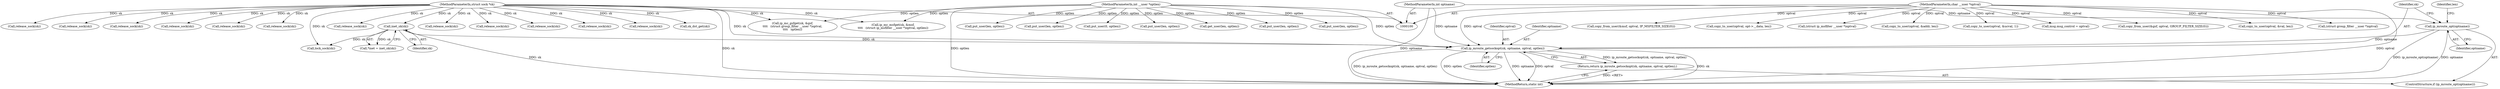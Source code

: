 digraph "0_linux_f6d8bd051c391c1c0458a30b2a7abcd939329259_25@API" {
"1000125" [label="(Call,ip_mroute_getsockopt(sk, optname, optval, optlen))"];
"1000110" [label="(Call,inet_sk(sk))"];
"1000101" [label="(MethodParameterIn,struct sock *sk)"];
"1000122" [label="(Call,ip_mroute_opt(optname))"];
"1000103" [label="(MethodParameterIn,int optname)"];
"1000104" [label="(MethodParameterIn,char __user *optval)"];
"1000105" [label="(MethodParameterIn,int __user *optlen)"];
"1000124" [label="(Return,return ip_mroute_getsockopt(sk, optname, optval, optlen);)"];
"1000436" [label="(Call,release_sock(sk))"];
"1000126" [label="(Identifier,sk)"];
"1000128" [label="(Identifier,optval)"];
"1000633" [label="(Call,release_sock(sk))"];
"1000122" [label="(Call,ip_mroute_opt(optname))"];
"1000681" [label="(Call,put_user(len, optlen))"];
"1000603" [label="(Call,put_user(len, optlen))"];
"1000478" [label="(Call,release_sock(sk))"];
"1000180" [label="(Call,release_sock(sk))"];
"1000628" [label="(Call,release_sock(sk))"];
"1000104" [label="(MethodParameterIn,char __user *optval)"];
"1000111" [label="(Identifier,sk)"];
"1000518" [label="(Call,msg.msg_control = optval)"];
"1000485" [label="(Call,ip_mc_gsfget(sk, &gsf,\n\t\t\t\t   (struct group_filter __user *)optval,\n\t\t\t\t   optlen))"];
"1000698" [label="(MethodReturn,static int)"];
"1000110" [label="(Call,inet_sk(sk))"];
"1000443" [label="(Call,ip_mc_msfget(sk, &msf,\n\t\t\t\t   (struct ip_msfilter __user *)optval, optlen))"];
"1000189" [label="(Call,put_user(0, optlen))"];
"1000471" [label="(Call,copy_from_user(&gsf, optval, GROUP_FILTER_SIZE(0)))"];
"1000688" [label="(Call,copy_to_user(optval, &val, len))"];
"1000101" [label="(MethodParameterIn,struct sock *sk)"];
"1000465" [label="(Call,release_sock(sk))"];
"1000108" [label="(Call,*inet = inet_sk(sk))"];
"1000393" [label="(Call,release_sock(sk))"];
"1000124" [label="(Return,return ip_mroute_getsockopt(sk, optname, optval, optlen);)"];
"1000129" [label="(Identifier,optlen)"];
"1000396" [label="(Call,put_user(len, optlen))"];
"1000341" [label="(Call,sk_dst_get(sk))"];
"1000131" [label="(Call,get_user(len, optlen))"];
"1000489" [label="(Call,(struct group_filter __user *)optval)"];
"1000125" [label="(Call,ip_mroute_getsockopt(sk, optname, optval, optlen))"];
"1000127" [label="(Identifier,optname)"];
"1000103" [label="(MethodParameterIn,int optname)"];
"1000429" [label="(Call,copy_from_user(&msf, optval, IP_MSFILTER_SIZE(0)))"];
"1000423" [label="(Call,release_sock(sk))"];
"1000451" [label="(Call,release_sock(sk))"];
"1000202" [label="(Call,copy_to_user(optval, opt->__data, len))"];
"1000493" [label="(Call,release_sock(sk))"];
"1000195" [label="(Call,put_user(len, optlen))"];
"1000507" [label="(Call,release_sock(sk))"];
"1000132" [label="(Identifier,len)"];
"1000447" [label="(Call,(struct ip_msfilter __user *)optval)"];
"1000105" [label="(MethodParameterIn,int __user *optlen)"];
"1000356" [label="(Call,release_sock(sk))"];
"1000663" [label="(Call,put_user(len, optlen))"];
"1000403" [label="(Call,copy_to_user(optval, &addr, len))"];
"1000670" [label="(Call,copy_to_user(optval, &ucval, 1))"];
"1000121" [label="(ControlStructure,if (ip_mroute_opt(optname)))"];
"1000123" [label="(Identifier,optname)"];
"1000144" [label="(Call,lock_sock(sk))"];
"1000125" -> "1000124"  [label="AST: "];
"1000125" -> "1000129"  [label="CFG: "];
"1000126" -> "1000125"  [label="AST: "];
"1000127" -> "1000125"  [label="AST: "];
"1000128" -> "1000125"  [label="AST: "];
"1000129" -> "1000125"  [label="AST: "];
"1000124" -> "1000125"  [label="CFG: "];
"1000125" -> "1000698"  [label="DDG: sk"];
"1000125" -> "1000698"  [label="DDG: ip_mroute_getsockopt(sk, optname, optval, optlen)"];
"1000125" -> "1000698"  [label="DDG: optlen"];
"1000125" -> "1000698"  [label="DDG: optname"];
"1000125" -> "1000698"  [label="DDG: optval"];
"1000125" -> "1000124"  [label="DDG: ip_mroute_getsockopt(sk, optname, optval, optlen)"];
"1000110" -> "1000125"  [label="DDG: sk"];
"1000101" -> "1000125"  [label="DDG: sk"];
"1000122" -> "1000125"  [label="DDG: optname"];
"1000103" -> "1000125"  [label="DDG: optname"];
"1000104" -> "1000125"  [label="DDG: optval"];
"1000105" -> "1000125"  [label="DDG: optlen"];
"1000110" -> "1000108"  [label="AST: "];
"1000110" -> "1000111"  [label="CFG: "];
"1000111" -> "1000110"  [label="AST: "];
"1000108" -> "1000110"  [label="CFG: "];
"1000110" -> "1000698"  [label="DDG: sk"];
"1000110" -> "1000108"  [label="DDG: sk"];
"1000101" -> "1000110"  [label="DDG: sk"];
"1000110" -> "1000144"  [label="DDG: sk"];
"1000101" -> "1000100"  [label="AST: "];
"1000101" -> "1000698"  [label="DDG: sk"];
"1000101" -> "1000144"  [label="DDG: sk"];
"1000101" -> "1000180"  [label="DDG: sk"];
"1000101" -> "1000341"  [label="DDG: sk"];
"1000101" -> "1000356"  [label="DDG: sk"];
"1000101" -> "1000393"  [label="DDG: sk"];
"1000101" -> "1000423"  [label="DDG: sk"];
"1000101" -> "1000436"  [label="DDG: sk"];
"1000101" -> "1000443"  [label="DDG: sk"];
"1000101" -> "1000451"  [label="DDG: sk"];
"1000101" -> "1000465"  [label="DDG: sk"];
"1000101" -> "1000478"  [label="DDG: sk"];
"1000101" -> "1000485"  [label="DDG: sk"];
"1000101" -> "1000493"  [label="DDG: sk"];
"1000101" -> "1000507"  [label="DDG: sk"];
"1000101" -> "1000628"  [label="DDG: sk"];
"1000101" -> "1000633"  [label="DDG: sk"];
"1000122" -> "1000121"  [label="AST: "];
"1000122" -> "1000123"  [label="CFG: "];
"1000123" -> "1000122"  [label="AST: "];
"1000126" -> "1000122"  [label="CFG: "];
"1000132" -> "1000122"  [label="CFG: "];
"1000122" -> "1000698"  [label="DDG: optname"];
"1000122" -> "1000698"  [label="DDG: ip_mroute_opt(optname)"];
"1000103" -> "1000122"  [label="DDG: optname"];
"1000103" -> "1000100"  [label="AST: "];
"1000103" -> "1000698"  [label="DDG: optname"];
"1000104" -> "1000100"  [label="AST: "];
"1000104" -> "1000698"  [label="DDG: optval"];
"1000104" -> "1000202"  [label="DDG: optval"];
"1000104" -> "1000403"  [label="DDG: optval"];
"1000104" -> "1000429"  [label="DDG: optval"];
"1000104" -> "1000447"  [label="DDG: optval"];
"1000104" -> "1000471"  [label="DDG: optval"];
"1000104" -> "1000489"  [label="DDG: optval"];
"1000104" -> "1000518"  [label="DDG: optval"];
"1000104" -> "1000670"  [label="DDG: optval"];
"1000104" -> "1000688"  [label="DDG: optval"];
"1000105" -> "1000100"  [label="AST: "];
"1000105" -> "1000698"  [label="DDG: optlen"];
"1000105" -> "1000131"  [label="DDG: optlen"];
"1000105" -> "1000189"  [label="DDG: optlen"];
"1000105" -> "1000195"  [label="DDG: optlen"];
"1000105" -> "1000396"  [label="DDG: optlen"];
"1000105" -> "1000443"  [label="DDG: optlen"];
"1000105" -> "1000485"  [label="DDG: optlen"];
"1000105" -> "1000603"  [label="DDG: optlen"];
"1000105" -> "1000663"  [label="DDG: optlen"];
"1000105" -> "1000681"  [label="DDG: optlen"];
"1000124" -> "1000121"  [label="AST: "];
"1000698" -> "1000124"  [label="CFG: "];
"1000124" -> "1000698"  [label="DDG: <RET>"];
}
